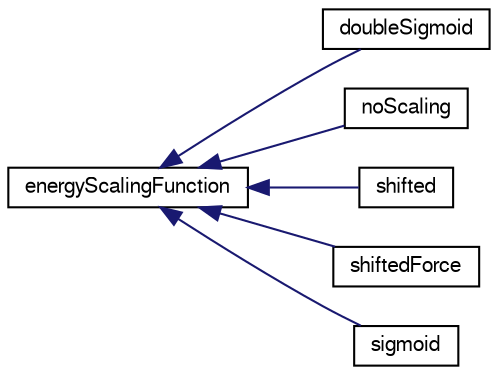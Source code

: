 digraph "Graphical Class Hierarchy"
{
  bgcolor="transparent";
  edge [fontname="FreeSans",fontsize="10",labelfontname="FreeSans",labelfontsize="10"];
  node [fontname="FreeSans",fontsize="10",shape=record];
  rankdir="LR";
  Node1 [label="energyScalingFunction",height=0.2,width=0.4,color="black",URL="$a00614.html"];
  Node1 -> Node2 [dir="back",color="midnightblue",fontsize="10",style="solid",fontname="FreeSans"];
  Node2 [label="doubleSigmoid",height=0.2,width=0.4,color="black",URL="$a00554.html"];
  Node1 -> Node3 [dir="back",color="midnightblue",fontsize="10",style="solid",fontname="FreeSans"];
  Node3 [label="noScaling",height=0.2,width=0.4,color="black",URL="$a01602.html"];
  Node1 -> Node4 [dir="back",color="midnightblue",fontsize="10",style="solid",fontname="FreeSans"];
  Node4 [label="shifted",height=0.2,width=0.4,color="black",URL="$a02226.html"];
  Node1 -> Node5 [dir="back",color="midnightblue",fontsize="10",style="solid",fontname="FreeSans"];
  Node5 [label="shiftedForce",height=0.2,width=0.4,color="black",URL="$a02227.html"];
  Node1 -> Node6 [dir="back",color="midnightblue",fontsize="10",style="solid",fontname="FreeSans"];
  Node6 [label="sigmoid",height=0.2,width=0.4,color="black",URL="$a02234.html"];
}
